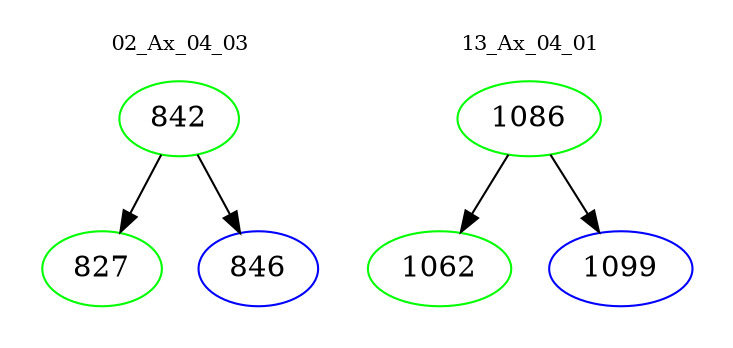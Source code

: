 digraph{
subgraph cluster_0 {
color = white
label = "02_Ax_04_03";
fontsize=10;
T0_842 [label="842", color="green"]
T0_842 -> T0_827 [color="black"]
T0_827 [label="827", color="green"]
T0_842 -> T0_846 [color="black"]
T0_846 [label="846", color="blue"]
}
subgraph cluster_1 {
color = white
label = "13_Ax_04_01";
fontsize=10;
T1_1086 [label="1086", color="green"]
T1_1086 -> T1_1062 [color="black"]
T1_1062 [label="1062", color="green"]
T1_1086 -> T1_1099 [color="black"]
T1_1099 [label="1099", color="blue"]
}
}
